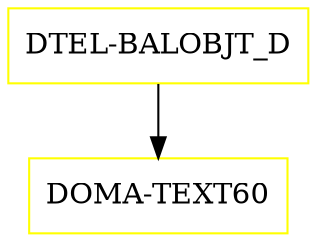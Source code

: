 digraph G {
  "DTEL-BALOBJT_D" [shape=box,color=yellow];
  "DOMA-TEXT60" [shape=box,color=yellow,URL="./DOMA_TEXT60.html"];
  "DTEL-BALOBJT_D" -> "DOMA-TEXT60";
}
